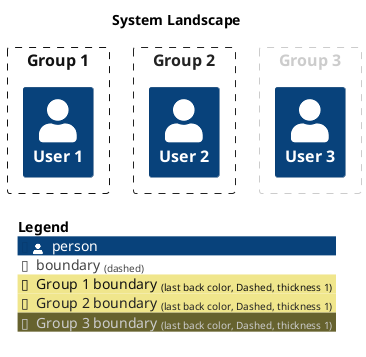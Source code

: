 @startuml
set separator none
title System Landscape

top to bottom direction

!include <C4/C4>
!include <C4/C4_Context>

AddBoundaryTag("Group 1", $borderColor="#111111", $fontColor="#111111", $borderStyle="Dashed", $borderThickness="1")
Boundary(group_1, "Group 1", $tags="Group 1") {
  Person(User1, "User 1", $descr="", $tags="", $link="")
}

AddBoundaryTag("Group 2", $borderColor="#222222", $fontColor="#222222", $borderStyle="Dashed", $borderThickness="1")
Boundary(group_2, "Group 2", $tags="Group 2") {
  Person(User2, "User 2", $descr="", $tags="", $link="")
}

AddBoundaryTag("Group 3", $borderColor="#cccccc", $fontColor="#cccccc", $borderStyle="Dashed", $borderThickness="1")
Boundary(group_3, "Group 3", $tags="Group 3") {
  Person(User3, "User 3", $descr="", $tags="", $link="")
}



SHOW_LEGEND(true)
@enduml